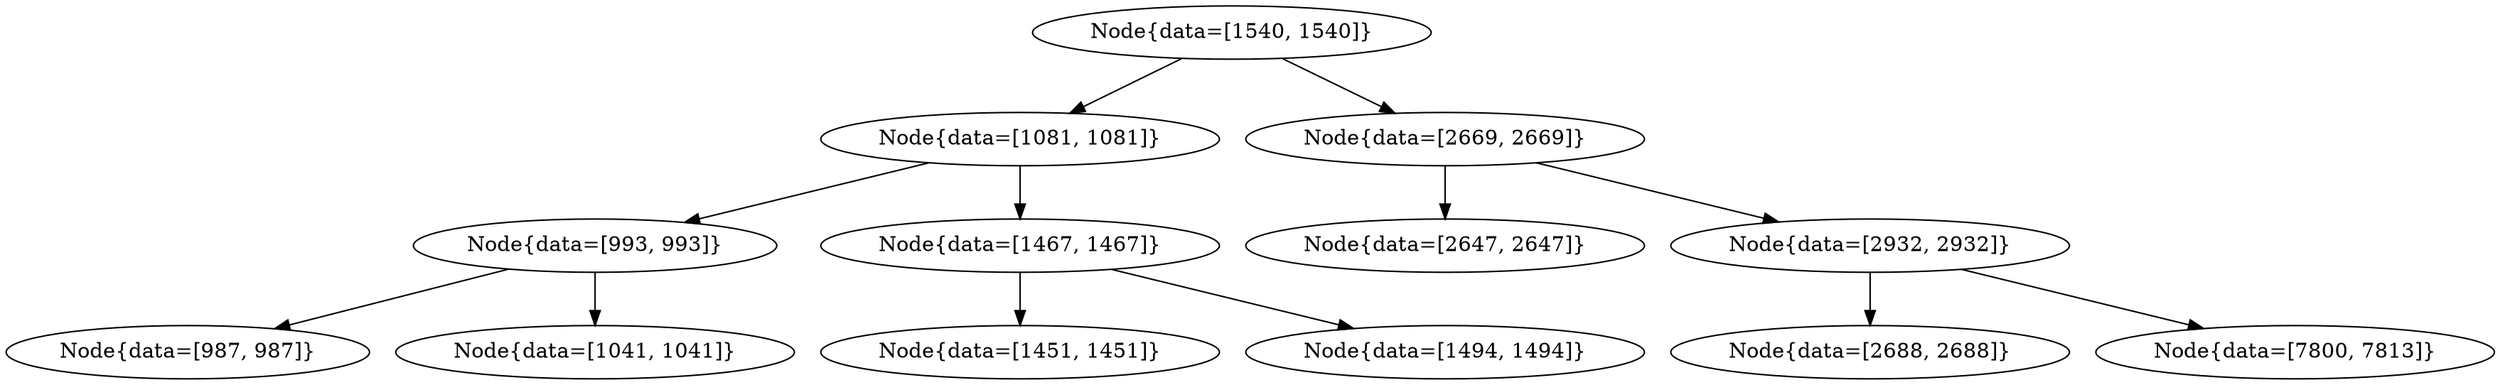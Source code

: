 digraph G{
697969000 [label="Node{data=[1540, 1540]}"]
697969000 -> 1516896519
1516896519 [label="Node{data=[1081, 1081]}"]
1516896519 -> 2028235180
2028235180 [label="Node{data=[993, 993]}"]
2028235180 -> 493250127
493250127 [label="Node{data=[987, 987]}"]
2028235180 -> 1699732962
1699732962 [label="Node{data=[1041, 1041]}"]
1516896519 -> 1864866421
1864866421 [label="Node{data=[1467, 1467]}"]
1864866421 -> 877995828
877995828 [label="Node{data=[1451, 1451]}"]
1864866421 -> 439315439
439315439 [label="Node{data=[1494, 1494]}"]
697969000 -> 18089349
18089349 [label="Node{data=[2669, 2669]}"]
18089349 -> 1379128288
1379128288 [label="Node{data=[2647, 2647]}"]
18089349 -> 1338126869
1338126869 [label="Node{data=[2932, 2932]}"]
1338126869 -> 785598481
785598481 [label="Node{data=[2688, 2688]}"]
1338126869 -> 264915043
264915043 [label="Node{data=[7800, 7813]}"]
}